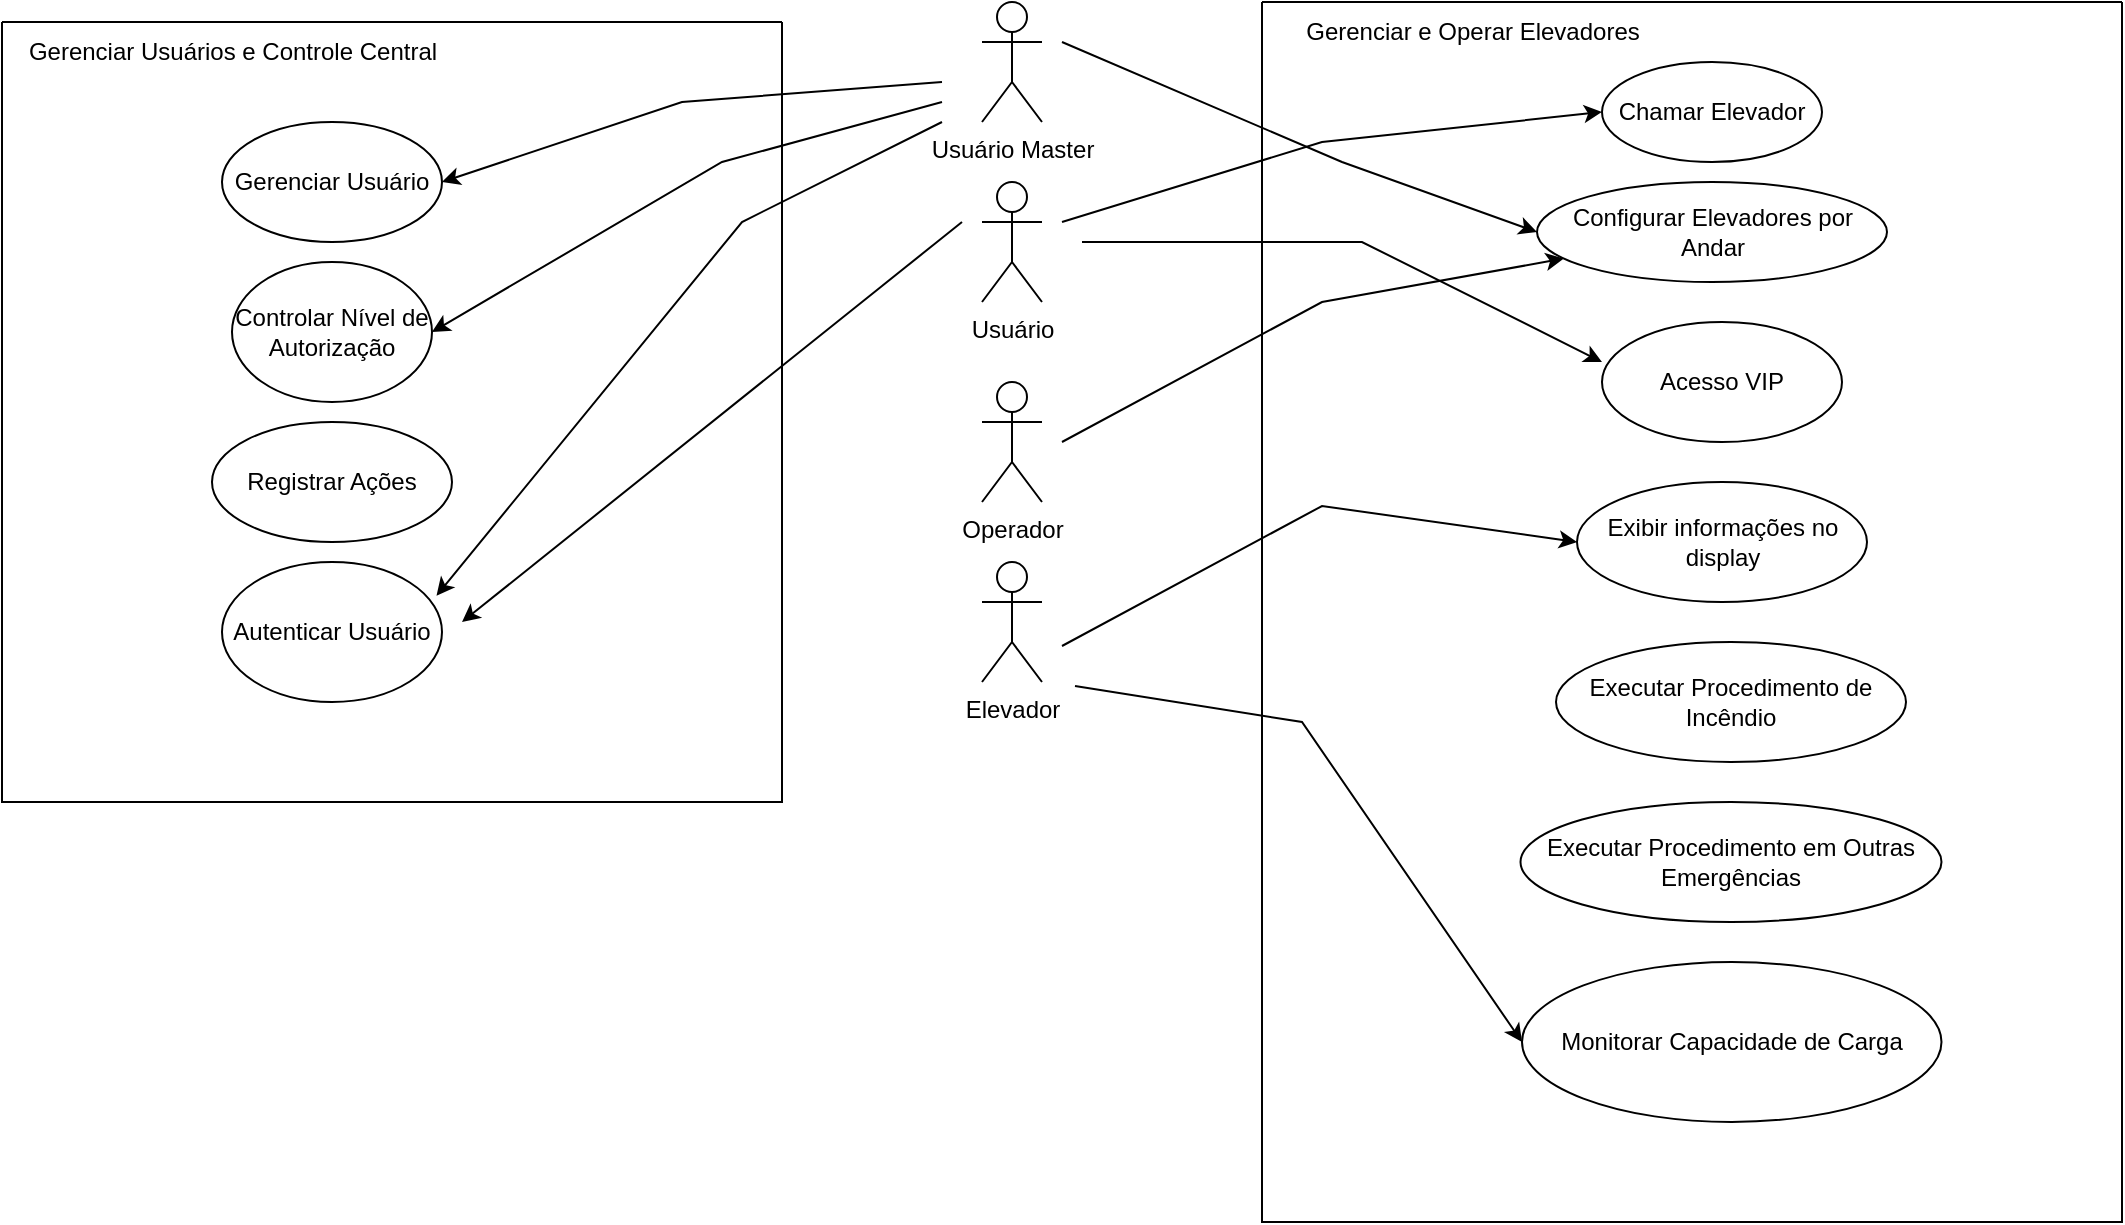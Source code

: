 <mxfile version="24.8.4">
  <diagram name="Página-1" id="xrkl8TNE4yBXMPA0YUC_">
    <mxGraphModel dx="1103" dy="586" grid="1" gridSize="10" guides="1" tooltips="1" connect="1" arrows="1" fold="1" page="1" pageScale="1" pageWidth="827" pageHeight="1169" math="0" shadow="0">
      <root>
        <mxCell id="0" />
        <mxCell id="1" parent="0" />
        <mxCell id="o24NF78LJmIi3UWgeAHa-2" value="Usuário" style="shape=umlActor;verticalLabelPosition=bottom;verticalAlign=top;html=1;outlineConnect=0;" vertex="1" parent="1">
          <mxGeometry x="540" y="130" width="30" height="60" as="geometry" />
        </mxCell>
        <mxCell id="o24NF78LJmIi3UWgeAHa-3" value="" style="swimlane;startSize=0;" vertex="1" parent="1">
          <mxGeometry x="50" y="50" width="390" height="390" as="geometry" />
        </mxCell>
        <mxCell id="o24NF78LJmIi3UWgeAHa-4" value=" Gerenciar Usuários e Controle Central" style="text;html=1;align=center;verticalAlign=middle;resizable=0;points=[];autosize=1;strokeColor=none;fillColor=none;" vertex="1" parent="o24NF78LJmIi3UWgeAHa-3">
          <mxGeometry width="230" height="30" as="geometry" />
        </mxCell>
        <mxCell id="o24NF78LJmIi3UWgeAHa-5" value="Gerenciar Usuário" style="ellipse;whiteSpace=wrap;html=1;" vertex="1" parent="o24NF78LJmIi3UWgeAHa-3">
          <mxGeometry x="110" y="50" width="110" height="60" as="geometry" />
        </mxCell>
        <mxCell id="o24NF78LJmIi3UWgeAHa-6" value="Controlar Nível de Autorização" style="ellipse;whiteSpace=wrap;html=1;" vertex="1" parent="o24NF78LJmIi3UWgeAHa-3">
          <mxGeometry x="115" y="120" width="100" height="70" as="geometry" />
        </mxCell>
        <mxCell id="o24NF78LJmIi3UWgeAHa-7" value="Autenticar Usuário" style="ellipse;whiteSpace=wrap;html=1;" vertex="1" parent="o24NF78LJmIi3UWgeAHa-3">
          <mxGeometry x="110" y="270" width="110" height="70" as="geometry" />
        </mxCell>
        <mxCell id="o24NF78LJmIi3UWgeAHa-8" value="Registrar Ações" style="ellipse;whiteSpace=wrap;html=1;" vertex="1" parent="o24NF78LJmIi3UWgeAHa-3">
          <mxGeometry x="105" y="200" width="120" height="60" as="geometry" />
        </mxCell>
        <mxCell id="o24NF78LJmIi3UWgeAHa-47" value="" style="endArrow=classic;html=1;rounded=0;entryX=1;entryY=0.5;entryDx=0;entryDy=0;" edge="1" parent="o24NF78LJmIi3UWgeAHa-3" target="o24NF78LJmIi3UWgeAHa-5">
          <mxGeometry width="50" height="50" relative="1" as="geometry">
            <mxPoint x="470" y="30" as="sourcePoint" />
            <mxPoint x="350" y="90" as="targetPoint" />
            <Array as="points">
              <mxPoint x="340" y="40" />
            </Array>
          </mxGeometry>
        </mxCell>
        <mxCell id="o24NF78LJmIi3UWgeAHa-9" value="Usuário Master" style="shape=umlActor;verticalLabelPosition=bottom;verticalAlign=top;html=1;outlineConnect=0;" vertex="1" parent="1">
          <mxGeometry x="540" y="40" width="30" height="60" as="geometry" />
        </mxCell>
        <mxCell id="o24NF78LJmIi3UWgeAHa-16" value="" style="swimlane;startSize=0;" vertex="1" parent="1">
          <mxGeometry x="680" y="40" width="430" height="610" as="geometry" />
        </mxCell>
        <mxCell id="o24NF78LJmIi3UWgeAHa-17" value="Gerenciar e Operar Elevadores" style="text;html=1;align=center;verticalAlign=middle;resizable=0;points=[];autosize=1;strokeColor=none;fillColor=none;" vertex="1" parent="o24NF78LJmIi3UWgeAHa-16">
          <mxGeometry x="10" width="190" height="30" as="geometry" />
        </mxCell>
        <mxCell id="o24NF78LJmIi3UWgeAHa-18" value="Chamar Elevador" style="ellipse;whiteSpace=wrap;html=1;" vertex="1" parent="o24NF78LJmIi3UWgeAHa-16">
          <mxGeometry x="170" y="30" width="110" height="50" as="geometry" />
        </mxCell>
        <mxCell id="o24NF78LJmIi3UWgeAHa-19" value="Configurar Elevadores por Andar" style="ellipse;whiteSpace=wrap;html=1;" vertex="1" parent="o24NF78LJmIi3UWgeAHa-16">
          <mxGeometry x="137.5" y="90" width="175" height="50" as="geometry" />
        </mxCell>
        <mxCell id="o24NF78LJmIi3UWgeAHa-20" value="Exibir informações no display" style="ellipse;whiteSpace=wrap;html=1;" vertex="1" parent="o24NF78LJmIi3UWgeAHa-16">
          <mxGeometry x="157.5" y="240" width="145" height="60" as="geometry" />
        </mxCell>
        <mxCell id="o24NF78LJmIi3UWgeAHa-21" value="Acesso VIP" style="ellipse;whiteSpace=wrap;html=1;" vertex="1" parent="o24NF78LJmIi3UWgeAHa-16">
          <mxGeometry x="170" y="160" width="120" height="60" as="geometry" />
        </mxCell>
        <mxCell id="o24NF78LJmIi3UWgeAHa-39" value="Executar Procedimento de Incêndio" style="ellipse;whiteSpace=wrap;html=1;" vertex="1" parent="o24NF78LJmIi3UWgeAHa-16">
          <mxGeometry x="147" y="320" width="175" height="60" as="geometry" />
        </mxCell>
        <mxCell id="o24NF78LJmIi3UWgeAHa-40" value="Executar Procedimento em Outras Emergências" style="ellipse;whiteSpace=wrap;html=1;" vertex="1" parent="o24NF78LJmIi3UWgeAHa-16">
          <mxGeometry x="129.25" y="400" width="210.5" height="60" as="geometry" />
        </mxCell>
        <mxCell id="o24NF78LJmIi3UWgeAHa-41" value="Monitorar Capacidade de Carga" style="ellipse;whiteSpace=wrap;html=1;" vertex="1" parent="o24NF78LJmIi3UWgeAHa-16">
          <mxGeometry x="130" y="480" width="209.75" height="80" as="geometry" />
        </mxCell>
        <mxCell id="o24NF78LJmIi3UWgeAHa-52" value="" style="endArrow=classic;html=1;rounded=0;entryX=0;entryY=0.5;entryDx=0;entryDy=0;" edge="1" parent="o24NF78LJmIi3UWgeAHa-16" target="o24NF78LJmIi3UWgeAHa-18">
          <mxGeometry width="50" height="50" relative="1" as="geometry">
            <mxPoint x="-100" y="110" as="sourcePoint" />
            <mxPoint x="90" y="182.958" as="targetPoint" />
            <Array as="points">
              <mxPoint x="30" y="70" />
            </Array>
          </mxGeometry>
        </mxCell>
        <mxCell id="o24NF78LJmIi3UWgeAHa-59" value="" style="endArrow=classic;html=1;rounded=0;entryX=0;entryY=0.5;entryDx=0;entryDy=0;" edge="1" parent="o24NF78LJmIi3UWgeAHa-16" target="o24NF78LJmIi3UWgeAHa-41">
          <mxGeometry width="50" height="50" relative="1" as="geometry">
            <mxPoint x="-93.5" y="342" as="sourcePoint" />
            <mxPoint x="157.5" y="250" as="targetPoint" />
            <Array as="points">
              <mxPoint x="20" y="360" />
            </Array>
          </mxGeometry>
        </mxCell>
        <mxCell id="o24NF78LJmIi3UWgeAHa-30" value="Operador" style="shape=umlActor;verticalLabelPosition=bottom;verticalAlign=top;html=1;outlineConnect=0;" vertex="1" parent="1">
          <mxGeometry x="540" y="230" width="30" height="60" as="geometry" />
        </mxCell>
        <mxCell id="o24NF78LJmIi3UWgeAHa-35" value="Elevador" style="shape=umlActor;verticalLabelPosition=bottom;verticalAlign=top;html=1;outlineConnect=0;" vertex="1" parent="1">
          <mxGeometry x="540" y="320" width="30" height="60" as="geometry" />
        </mxCell>
        <mxCell id="o24NF78LJmIi3UWgeAHa-49" value="" style="endArrow=classic;html=1;rounded=0;entryX=1;entryY=0.5;entryDx=0;entryDy=0;" edge="1" parent="1" target="o24NF78LJmIi3UWgeAHa-6">
          <mxGeometry width="50" height="50" relative="1" as="geometry">
            <mxPoint x="520" y="90" as="sourcePoint" />
            <mxPoint x="280" y="140" as="targetPoint" />
            <Array as="points">
              <mxPoint x="410" y="120" />
            </Array>
          </mxGeometry>
        </mxCell>
        <mxCell id="o24NF78LJmIi3UWgeAHa-50" value="" style="endArrow=classic;html=1;rounded=0;entryX=0.975;entryY=0.241;entryDx=0;entryDy=0;entryPerimeter=0;" edge="1" parent="1" target="o24NF78LJmIi3UWgeAHa-7">
          <mxGeometry width="50" height="50" relative="1" as="geometry">
            <mxPoint x="520" y="100" as="sourcePoint" />
            <mxPoint x="290" y="150" as="targetPoint" />
            <Array as="points">
              <mxPoint x="420" y="150" />
            </Array>
          </mxGeometry>
        </mxCell>
        <mxCell id="o24NF78LJmIi3UWgeAHa-51" value="" style="endArrow=classic;html=1;rounded=0;" edge="1" parent="1">
          <mxGeometry width="50" height="50" relative="1" as="geometry">
            <mxPoint x="530" y="150" as="sourcePoint" />
            <mxPoint x="280" y="350" as="targetPoint" />
            <Array as="points" />
          </mxGeometry>
        </mxCell>
        <mxCell id="o24NF78LJmIi3UWgeAHa-54" value="" style="endArrow=classic;html=1;rounded=0;entryX=0;entryY=0.5;entryDx=0;entryDy=0;" edge="1" parent="1" target="o24NF78LJmIi3UWgeAHa-19">
          <mxGeometry width="50" height="50" relative="1" as="geometry">
            <mxPoint x="580" y="60" as="sourcePoint" />
            <mxPoint x="860" y="105" as="targetPoint" />
            <Array as="points">
              <mxPoint x="720" y="120" />
            </Array>
          </mxGeometry>
        </mxCell>
        <mxCell id="o24NF78LJmIi3UWgeAHa-55" value="" style="endArrow=classic;html=1;rounded=0;" edge="1" parent="1" target="o24NF78LJmIi3UWgeAHa-19">
          <mxGeometry width="50" height="50" relative="1" as="geometry">
            <mxPoint x="580" y="260" as="sourcePoint" />
            <mxPoint x="870" y="115" as="targetPoint" />
            <Array as="points">
              <mxPoint x="710" y="190" />
            </Array>
          </mxGeometry>
        </mxCell>
        <mxCell id="o24NF78LJmIi3UWgeAHa-56" value="" style="endArrow=classic;html=1;rounded=0;entryX=0;entryY=0.333;entryDx=0;entryDy=0;entryPerimeter=0;" edge="1" parent="1" target="o24NF78LJmIi3UWgeAHa-21">
          <mxGeometry width="50" height="50" relative="1" as="geometry">
            <mxPoint x="590" y="160" as="sourcePoint" />
            <mxPoint x="880" y="125" as="targetPoint" />
            <Array as="points">
              <mxPoint x="730" y="160" />
            </Array>
          </mxGeometry>
        </mxCell>
        <mxCell id="o24NF78LJmIi3UWgeAHa-58" value="" style="endArrow=classic;html=1;rounded=0;entryX=0;entryY=0.5;entryDx=0;entryDy=0;" edge="1" parent="1" target="o24NF78LJmIi3UWgeAHa-20">
          <mxGeometry width="50" height="50" relative="1" as="geometry">
            <mxPoint x="580" y="362" as="sourcePoint" />
            <mxPoint x="831" y="270" as="targetPoint" />
            <Array as="points">
              <mxPoint x="710" y="292" />
            </Array>
          </mxGeometry>
        </mxCell>
      </root>
    </mxGraphModel>
  </diagram>
</mxfile>
